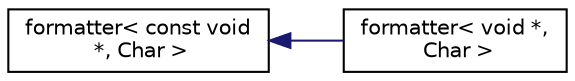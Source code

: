 digraph "Иерархия классов. Графический вид."
{
  edge [fontname="Helvetica",fontsize="10",labelfontname="Helvetica",labelfontsize="10"];
  node [fontname="Helvetica",fontsize="10",shape=record];
  rankdir="LR";
  Node0 [label="formatter\< const void\l *, Char \>",height=0.2,width=0.4,color="black", fillcolor="white", style="filled",URL="$structformatter.html"];
  Node0 -> Node1 [dir="back",color="midnightblue",fontsize="10",style="solid",fontname="Helvetica"];
  Node1 [label="formatter\< void *,\l Char \>",height=0.2,width=0.4,color="black", fillcolor="white", style="filled",URL="$structformatter_3_01void_01_5_00_01Char_01_4.html"];
}
